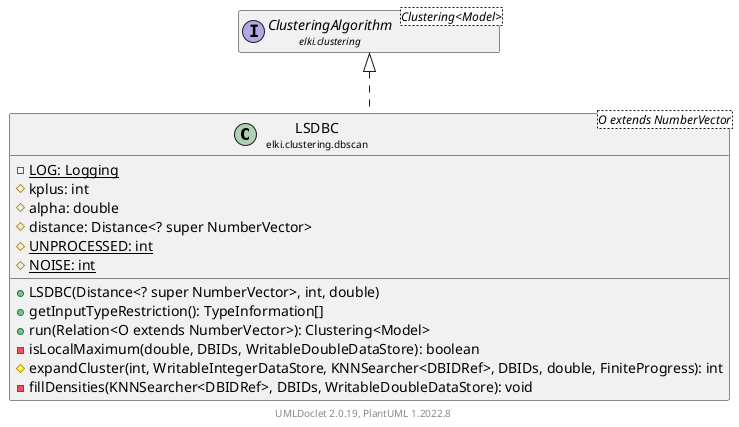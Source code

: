 @startuml
    remove .*\.(Instance|Par|Parameterizer|Factory)$
    set namespaceSeparator none
    hide empty fields
    hide empty methods

    class "<size:14>LSDBC\n<size:10>elki.clustering.dbscan" as elki.clustering.dbscan.LSDBC<O extends NumberVector> [[LSDBC.html]] {
        {static} -LOG: Logging
        #kplus: int
        #alpha: double
        #distance: Distance<? super NumberVector>
        {static} #UNPROCESSED: int
        {static} #NOISE: int
        +LSDBC(Distance<? super NumberVector>, int, double)
        +getInputTypeRestriction(): TypeInformation[]
        +run(Relation<O extends NumberVector>): Clustering<Model>
        -isLocalMaximum(double, DBIDs, WritableDoubleDataStore): boolean
        #expandCluster(int, WritableIntegerDataStore, KNNSearcher<DBIDRef>, DBIDs, double, FiniteProgress): int
        -fillDensities(KNNSearcher<DBIDRef>, DBIDs, WritableDoubleDataStore): void
    }

    interface "<size:14>ClusteringAlgorithm\n<size:10>elki.clustering" as elki.clustering.ClusteringAlgorithm<Clustering<Model>> [[../ClusteringAlgorithm.html]]
    class "<size:14>LSDBC.Par\n<size:10>elki.clustering.dbscan" as elki.clustering.dbscan.LSDBC.Par<O extends NumberVector> [[LSDBC.Par.html]]

    elki.clustering.ClusteringAlgorithm <|.. elki.clustering.dbscan.LSDBC
    elki.clustering.dbscan.LSDBC +-- elki.clustering.dbscan.LSDBC.Par

    center footer UMLDoclet 2.0.19, PlantUML 1.2022.8
@enduml
